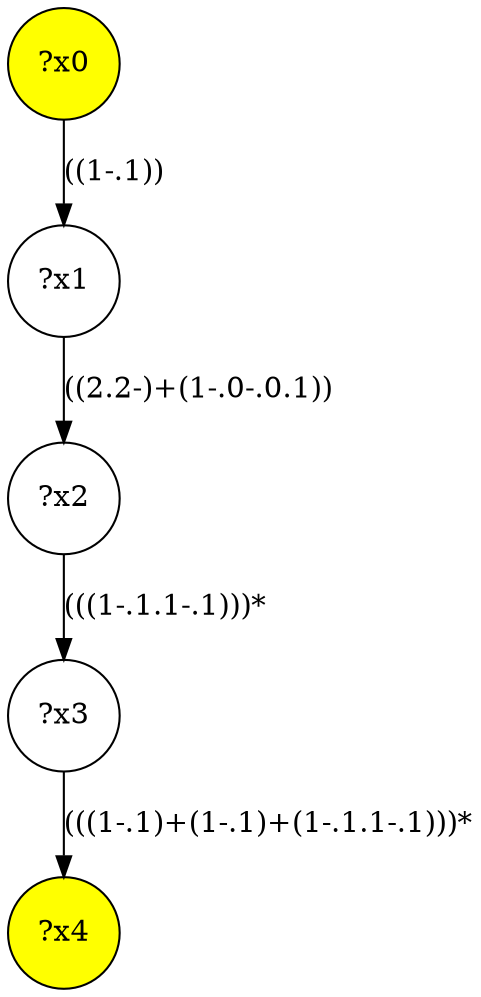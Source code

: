digraph g {
	x0 [fillcolor="yellow", style="filled," shape=circle, label="?x0"];
	x4 [fillcolor="yellow", style="filled," shape=circle, label="?x4"];
	x1 [shape=circle, label="?x1"];
	x0 -> x1 [label="((1-.1))"];
	x2 [shape=circle, label="?x2"];
	x1 -> x2 [label="((2.2-)+(1-.0-.0.1))"];
	x3 [shape=circle, label="?x3"];
	x2 -> x3 [label="(((1-.1.1-.1)))*"];
	x3 -> x4 [label="(((1-.1)+(1-.1)+(1-.1.1-.1)))*"];
}
